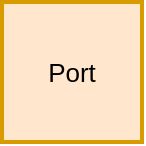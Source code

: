 <mxfile version="11.0.4" type="gitlab"><diagram id="f0EfJ_itwXCYUwgwm9lo" name="Page-1"><mxGraphModel dx="1422" dy="766" grid="1" gridSize="10" guides="1" tooltips="1" connect="1" arrows="1" fold="1" page="1" pageScale="1" pageWidth="3300" pageHeight="4681" math="0" shadow="0"><root><mxCell id="0"/><mxCell id="1" parent="0"/><mxCell id="XpUfO39PldB-Nfoy5Ysd-1" value="Port" style="strokeWidth=2;whiteSpace=wrap;html=1;align=center;fontSize=13;fontFamily=Helvetica;fontColor=#000000;strokeColor=#d79b00;fillColor=#ffe6cc;" vertex="1" parent="1"><mxGeometry x="500" y="230" width="70" height="70" as="geometry"/></mxCell></root></mxGraphModel></diagram></mxfile>